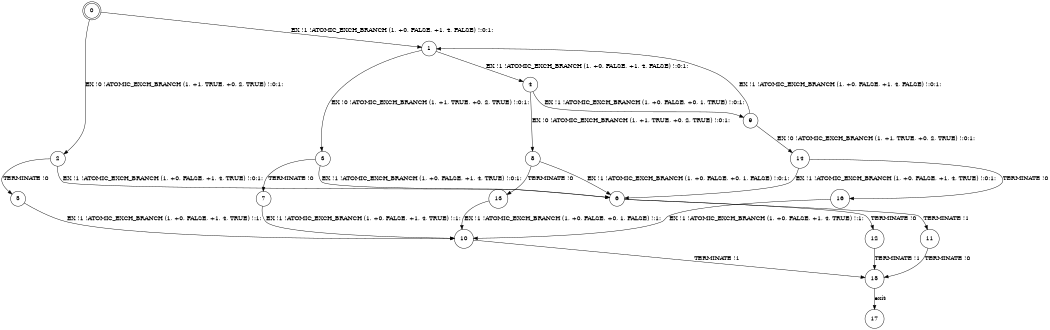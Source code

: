 digraph BCG {
size = "7, 10.5";
center = TRUE;
node [shape = circle];
0 [peripheries = 2];
0 -> 1 [label = "EX !1 !ATOMIC_EXCH_BRANCH (1, +0, FALSE, +1, 4, FALSE) !:0:1:"];
0 -> 2 [label = "EX !0 !ATOMIC_EXCH_BRANCH (1, +1, TRUE, +0, 2, TRUE) !:0:1:"];
1 -> 3 [label = "EX !0 !ATOMIC_EXCH_BRANCH (1, +1, TRUE, +0, 2, TRUE) !:0:1:"];
1 -> 4 [label = "EX !1 !ATOMIC_EXCH_BRANCH (1, +0, FALSE, +1, 4, FALSE) !:0:1:"];
2 -> 5 [label = "TERMINATE !0"];
2 -> 6 [label = "EX !1 !ATOMIC_EXCH_BRANCH (1, +0, FALSE, +1, 4, TRUE) !:0:1:"];
3 -> 7 [label = "TERMINATE !0"];
3 -> 6 [label = "EX !1 !ATOMIC_EXCH_BRANCH (1, +0, FALSE, +1, 4, TRUE) !:0:1:"];
4 -> 8 [label = "EX !0 !ATOMIC_EXCH_BRANCH (1, +1, TRUE, +0, 2, TRUE) !:0:1:"];
4 -> 9 [label = "EX !1 !ATOMIC_EXCH_BRANCH (1, +0, FALSE, +0, 1, TRUE) !:0:1:"];
5 -> 10 [label = "EX !1 !ATOMIC_EXCH_BRANCH (1, +0, FALSE, +1, 4, TRUE) !:1:"];
6 -> 11 [label = "TERMINATE !1"];
6 -> 12 [label = "TERMINATE !0"];
7 -> 10 [label = "EX !1 !ATOMIC_EXCH_BRANCH (1, +0, FALSE, +1, 4, TRUE) !:1:"];
8 -> 13 [label = "TERMINATE !0"];
8 -> 6 [label = "EX !1 !ATOMIC_EXCH_BRANCH (1, +0, FALSE, +0, 1, FALSE) !:0:1:"];
9 -> 14 [label = "EX !0 !ATOMIC_EXCH_BRANCH (1, +1, TRUE, +0, 2, TRUE) !:0:1:"];
9 -> 1 [label = "EX !1 !ATOMIC_EXCH_BRANCH (1, +0, FALSE, +1, 4, FALSE) !:0:1:"];
10 -> 15 [label = "TERMINATE !1"];
11 -> 15 [label = "TERMINATE !0"];
12 -> 15 [label = "TERMINATE !1"];
13 -> 10 [label = "EX !1 !ATOMIC_EXCH_BRANCH (1, +0, FALSE, +0, 1, FALSE) !:1:"];
14 -> 16 [label = "TERMINATE !0"];
14 -> 6 [label = "EX !1 !ATOMIC_EXCH_BRANCH (1, +0, FALSE, +1, 4, TRUE) !:0:1:"];
15 -> 17 [label = "exit"];
16 -> 10 [label = "EX !1 !ATOMIC_EXCH_BRANCH (1, +0, FALSE, +1, 4, TRUE) !:1:"];
}
